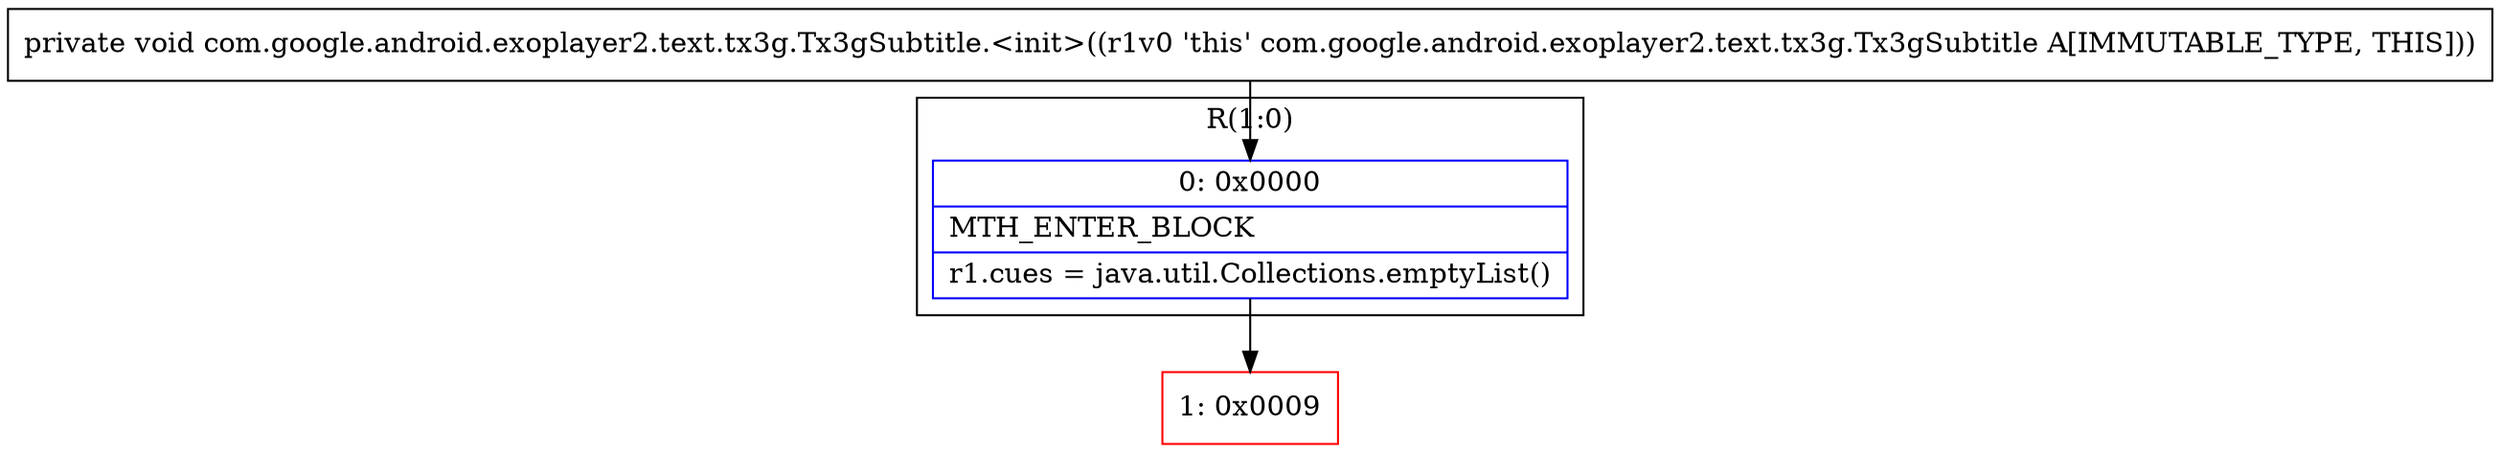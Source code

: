 digraph "CFG forcom.google.android.exoplayer2.text.tx3g.Tx3gSubtitle.\<init\>()V" {
subgraph cluster_Region_1757247664 {
label = "R(1:0)";
node [shape=record,color=blue];
Node_0 [shape=record,label="{0\:\ 0x0000|MTH_ENTER_BLOCK\l|r1.cues = java.util.Collections.emptyList()\l}"];
}
Node_1 [shape=record,color=red,label="{1\:\ 0x0009}"];
MethodNode[shape=record,label="{private void com.google.android.exoplayer2.text.tx3g.Tx3gSubtitle.\<init\>((r1v0 'this' com.google.android.exoplayer2.text.tx3g.Tx3gSubtitle A[IMMUTABLE_TYPE, THIS])) }"];
MethodNode -> Node_0;
Node_0 -> Node_1;
}

